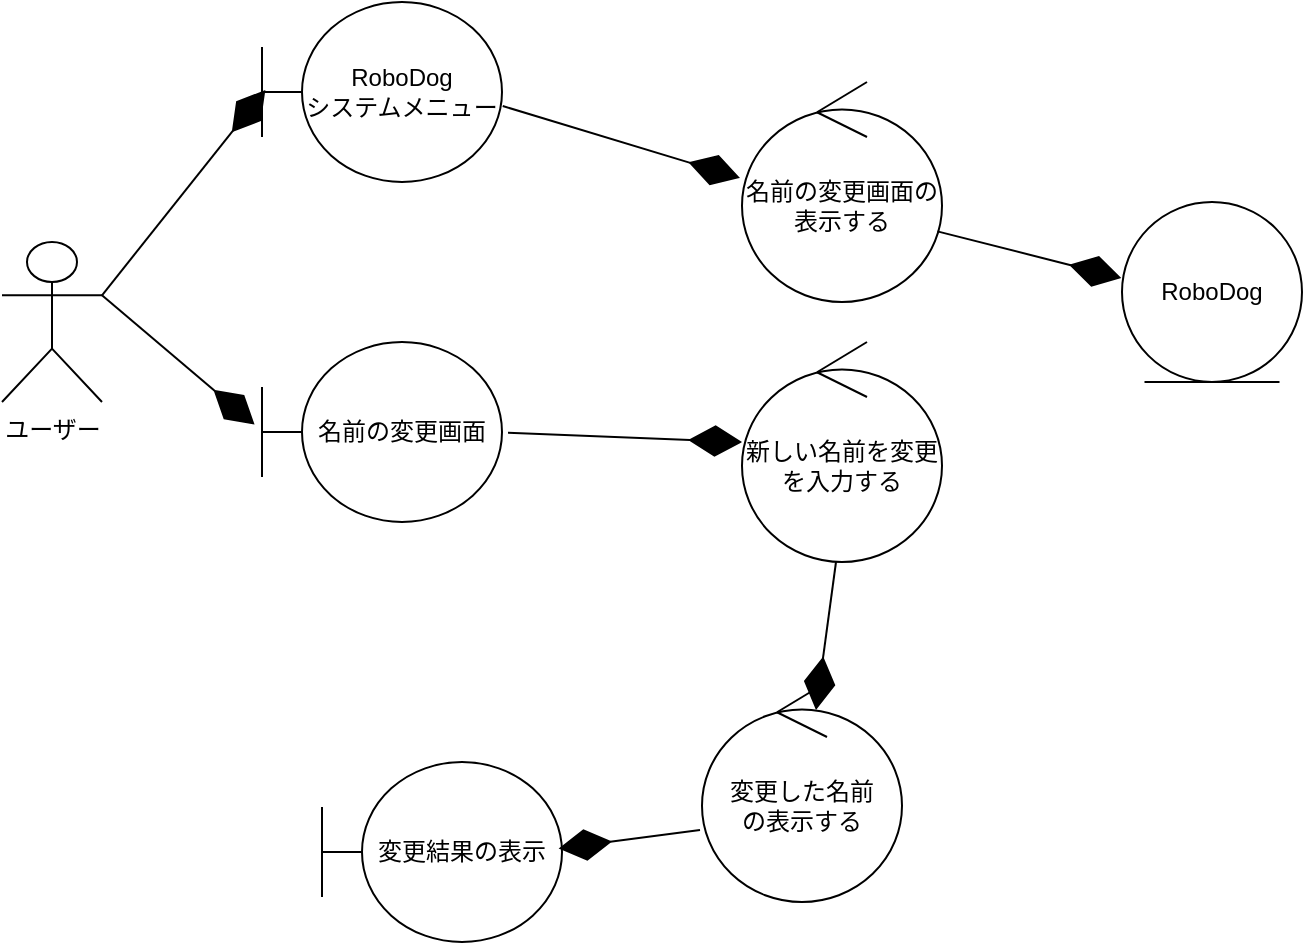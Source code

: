 <mxfile version="28.2.2">
  <diagram name="ページ1" id="1tnOkgWYmP6De1YvosDi">
    <mxGraphModel dx="1017" dy="460" grid="1" gridSize="10" guides="1" tooltips="1" connect="1" arrows="1" fold="1" page="1" pageScale="1" pageWidth="827" pageHeight="1169" math="0" shadow="0">
      <root>
        <mxCell id="0" />
        <mxCell id="1" parent="0" />
        <mxCell id="wtjSu2AIHbloldCeV-42-1" value="ユーザー" style="shape=umlActor;verticalLabelPosition=bottom;verticalAlign=top;html=1;outlineConnect=0;" vertex="1" parent="1">
          <mxGeometry x="30" y="170" width="50" height="80" as="geometry" />
        </mxCell>
        <mxCell id="wtjSu2AIHbloldCeV-42-2" value="RoboDog&lt;div&gt;システムメニュー&lt;/div&gt;" style="shape=umlBoundary;whiteSpace=wrap;html=1;" vertex="1" parent="1">
          <mxGeometry x="160" y="50" width="120" height="90" as="geometry" />
        </mxCell>
        <mxCell id="wtjSu2AIHbloldCeV-42-3" value="名前の変更画面" style="shape=umlBoundary;whiteSpace=wrap;html=1;" vertex="1" parent="1">
          <mxGeometry x="160" y="220" width="120" height="90" as="geometry" />
        </mxCell>
        <mxCell id="wtjSu2AIHbloldCeV-42-4" value="変更結果の表示" style="shape=umlBoundary;whiteSpace=wrap;html=1;" vertex="1" parent="1">
          <mxGeometry x="190" y="430" width="120" height="90" as="geometry" />
        </mxCell>
        <mxCell id="wtjSu2AIHbloldCeV-42-5" value="新しい名前を変更&lt;div&gt;を入力する&lt;/div&gt;" style="ellipse;shape=umlControl;whiteSpace=wrap;html=1;" vertex="1" parent="1">
          <mxGeometry x="400" y="220" width="100" height="110" as="geometry" />
        </mxCell>
        <mxCell id="wtjSu2AIHbloldCeV-42-6" value="名前の変更画面の&lt;div&gt;表示する&lt;/div&gt;" style="ellipse;shape=umlControl;whiteSpace=wrap;html=1;" vertex="1" parent="1">
          <mxGeometry x="400" y="90" width="100" height="110" as="geometry" />
        </mxCell>
        <mxCell id="wtjSu2AIHbloldCeV-42-7" value="変更した名前&lt;div&gt;の&lt;span style=&quot;background-color: transparent; color: light-dark(rgb(0, 0, 0), rgb(255, 255, 255));&quot;&gt;表示する&lt;/span&gt;&lt;/div&gt;" style="ellipse;shape=umlControl;whiteSpace=wrap;html=1;" vertex="1" parent="1">
          <mxGeometry x="380" y="390" width="100" height="110" as="geometry" />
        </mxCell>
        <mxCell id="wtjSu2AIHbloldCeV-42-8" value="RoboDog" style="ellipse;shape=umlEntity;whiteSpace=wrap;html=1;" vertex="1" parent="1">
          <mxGeometry x="590" y="150" width="90" height="90" as="geometry" />
        </mxCell>
        <mxCell id="wtjSu2AIHbloldCeV-42-9" value="" style="endArrow=diamondThin;endFill=1;endSize=24;html=1;rounded=0;exitX=1;exitY=0.333;exitDx=0;exitDy=0;exitPerimeter=0;entryX=-0.031;entryY=0.459;entryDx=0;entryDy=0;entryPerimeter=0;" edge="1" parent="1" source="wtjSu2AIHbloldCeV-42-1" target="wtjSu2AIHbloldCeV-42-3">
          <mxGeometry width="160" relative="1" as="geometry">
            <mxPoint x="270" y="270" as="sourcePoint" />
            <mxPoint x="430" y="270" as="targetPoint" />
          </mxGeometry>
        </mxCell>
        <mxCell id="wtjSu2AIHbloldCeV-42-10" value="" style="endArrow=diamondThin;endFill=1;endSize=24;html=1;rounded=0;exitX=0.47;exitY=1;exitDx=0;exitDy=0;exitPerimeter=0;entryX=0.57;entryY=0.127;entryDx=0;entryDy=0;entryPerimeter=0;" edge="1" parent="1" source="wtjSu2AIHbloldCeV-42-5" target="wtjSu2AIHbloldCeV-42-7">
          <mxGeometry width="160" relative="1" as="geometry">
            <mxPoint x="330" y="220" as="sourcePoint" />
            <mxPoint x="490" y="220" as="targetPoint" />
          </mxGeometry>
        </mxCell>
        <mxCell id="wtjSu2AIHbloldCeV-42-11" value="" style="endArrow=diamondThin;endFill=1;endSize=24;html=1;rounded=0;exitX=-0.01;exitY=0.673;exitDx=0;exitDy=0;exitPerimeter=0;entryX=0.986;entryY=0.481;entryDx=0;entryDy=0;entryPerimeter=0;" edge="1" parent="1" source="wtjSu2AIHbloldCeV-42-7" target="wtjSu2AIHbloldCeV-42-4">
          <mxGeometry width="160" relative="1" as="geometry">
            <mxPoint x="330" y="220" as="sourcePoint" />
            <mxPoint x="490" y="220" as="targetPoint" />
          </mxGeometry>
        </mxCell>
        <mxCell id="wtjSu2AIHbloldCeV-42-12" value="" style="endArrow=diamondThin;endFill=1;endSize=24;html=1;rounded=0;exitX=0.977;exitY=0.679;exitDx=0;exitDy=0;exitPerimeter=0;entryX=-0.004;entryY=0.422;entryDx=0;entryDy=0;entryPerimeter=0;" edge="1" parent="1" source="wtjSu2AIHbloldCeV-42-6" target="wtjSu2AIHbloldCeV-42-8">
          <mxGeometry width="160" relative="1" as="geometry">
            <mxPoint x="330" y="220" as="sourcePoint" />
            <mxPoint x="490" y="220" as="targetPoint" />
          </mxGeometry>
        </mxCell>
        <mxCell id="wtjSu2AIHbloldCeV-42-13" value="" style="endArrow=diamondThin;endFill=1;endSize=24;html=1;rounded=0;exitX=1.025;exitY=0.504;exitDx=0;exitDy=0;exitPerimeter=0;entryX=0;entryY=0.455;entryDx=0;entryDy=0;entryPerimeter=0;" edge="1" parent="1" source="wtjSu2AIHbloldCeV-42-3" target="wtjSu2AIHbloldCeV-42-5">
          <mxGeometry width="160" relative="1" as="geometry">
            <mxPoint x="330" y="220" as="sourcePoint" />
            <mxPoint x="490" y="220" as="targetPoint" />
          </mxGeometry>
        </mxCell>
        <mxCell id="wtjSu2AIHbloldCeV-42-14" value="" style="endArrow=diamondThin;endFill=1;endSize=24;html=1;rounded=0;exitX=1.003;exitY=0.578;exitDx=0;exitDy=0;exitPerimeter=0;entryX=-0.01;entryY=0.436;entryDx=0;entryDy=0;entryPerimeter=0;" edge="1" parent="1" source="wtjSu2AIHbloldCeV-42-2" target="wtjSu2AIHbloldCeV-42-6">
          <mxGeometry width="160" relative="1" as="geometry">
            <mxPoint x="330" y="220" as="sourcePoint" />
            <mxPoint x="490" y="220" as="targetPoint" />
          </mxGeometry>
        </mxCell>
        <mxCell id="wtjSu2AIHbloldCeV-42-15" value="" style="endArrow=diamondThin;endFill=1;endSize=24;html=1;rounded=0;exitX=1;exitY=0.333;exitDx=0;exitDy=0;exitPerimeter=0;entryX=0.014;entryY=0.489;entryDx=0;entryDy=0;entryPerimeter=0;" edge="1" parent="1" source="wtjSu2AIHbloldCeV-42-1" target="wtjSu2AIHbloldCeV-42-2">
          <mxGeometry width="160" relative="1" as="geometry">
            <mxPoint x="330" y="220" as="sourcePoint" />
            <mxPoint x="490" y="220" as="targetPoint" />
          </mxGeometry>
        </mxCell>
      </root>
    </mxGraphModel>
  </diagram>
</mxfile>
